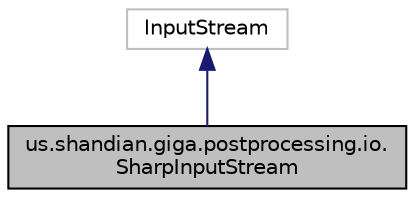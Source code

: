 digraph "us.shandian.giga.postprocessing.io.SharpInputStream"
{
 // LATEX_PDF_SIZE
  edge [fontname="Helvetica",fontsize="10",labelfontname="Helvetica",labelfontsize="10"];
  node [fontname="Helvetica",fontsize="10",shape=record];
  Node0 [label="us.shandian.giga.postprocessing.io.\lSharpInputStream",height=0.2,width=0.4,color="black", fillcolor="grey75", style="filled", fontcolor="black",tooltip=" "];
  Node1 -> Node0 [dir="back",color="midnightblue",fontsize="10",style="solid",fontname="Helvetica"];
  Node1 [label="InputStream",height=0.2,width=0.4,color="grey75", fillcolor="white", style="filled",tooltip=" "];
}
